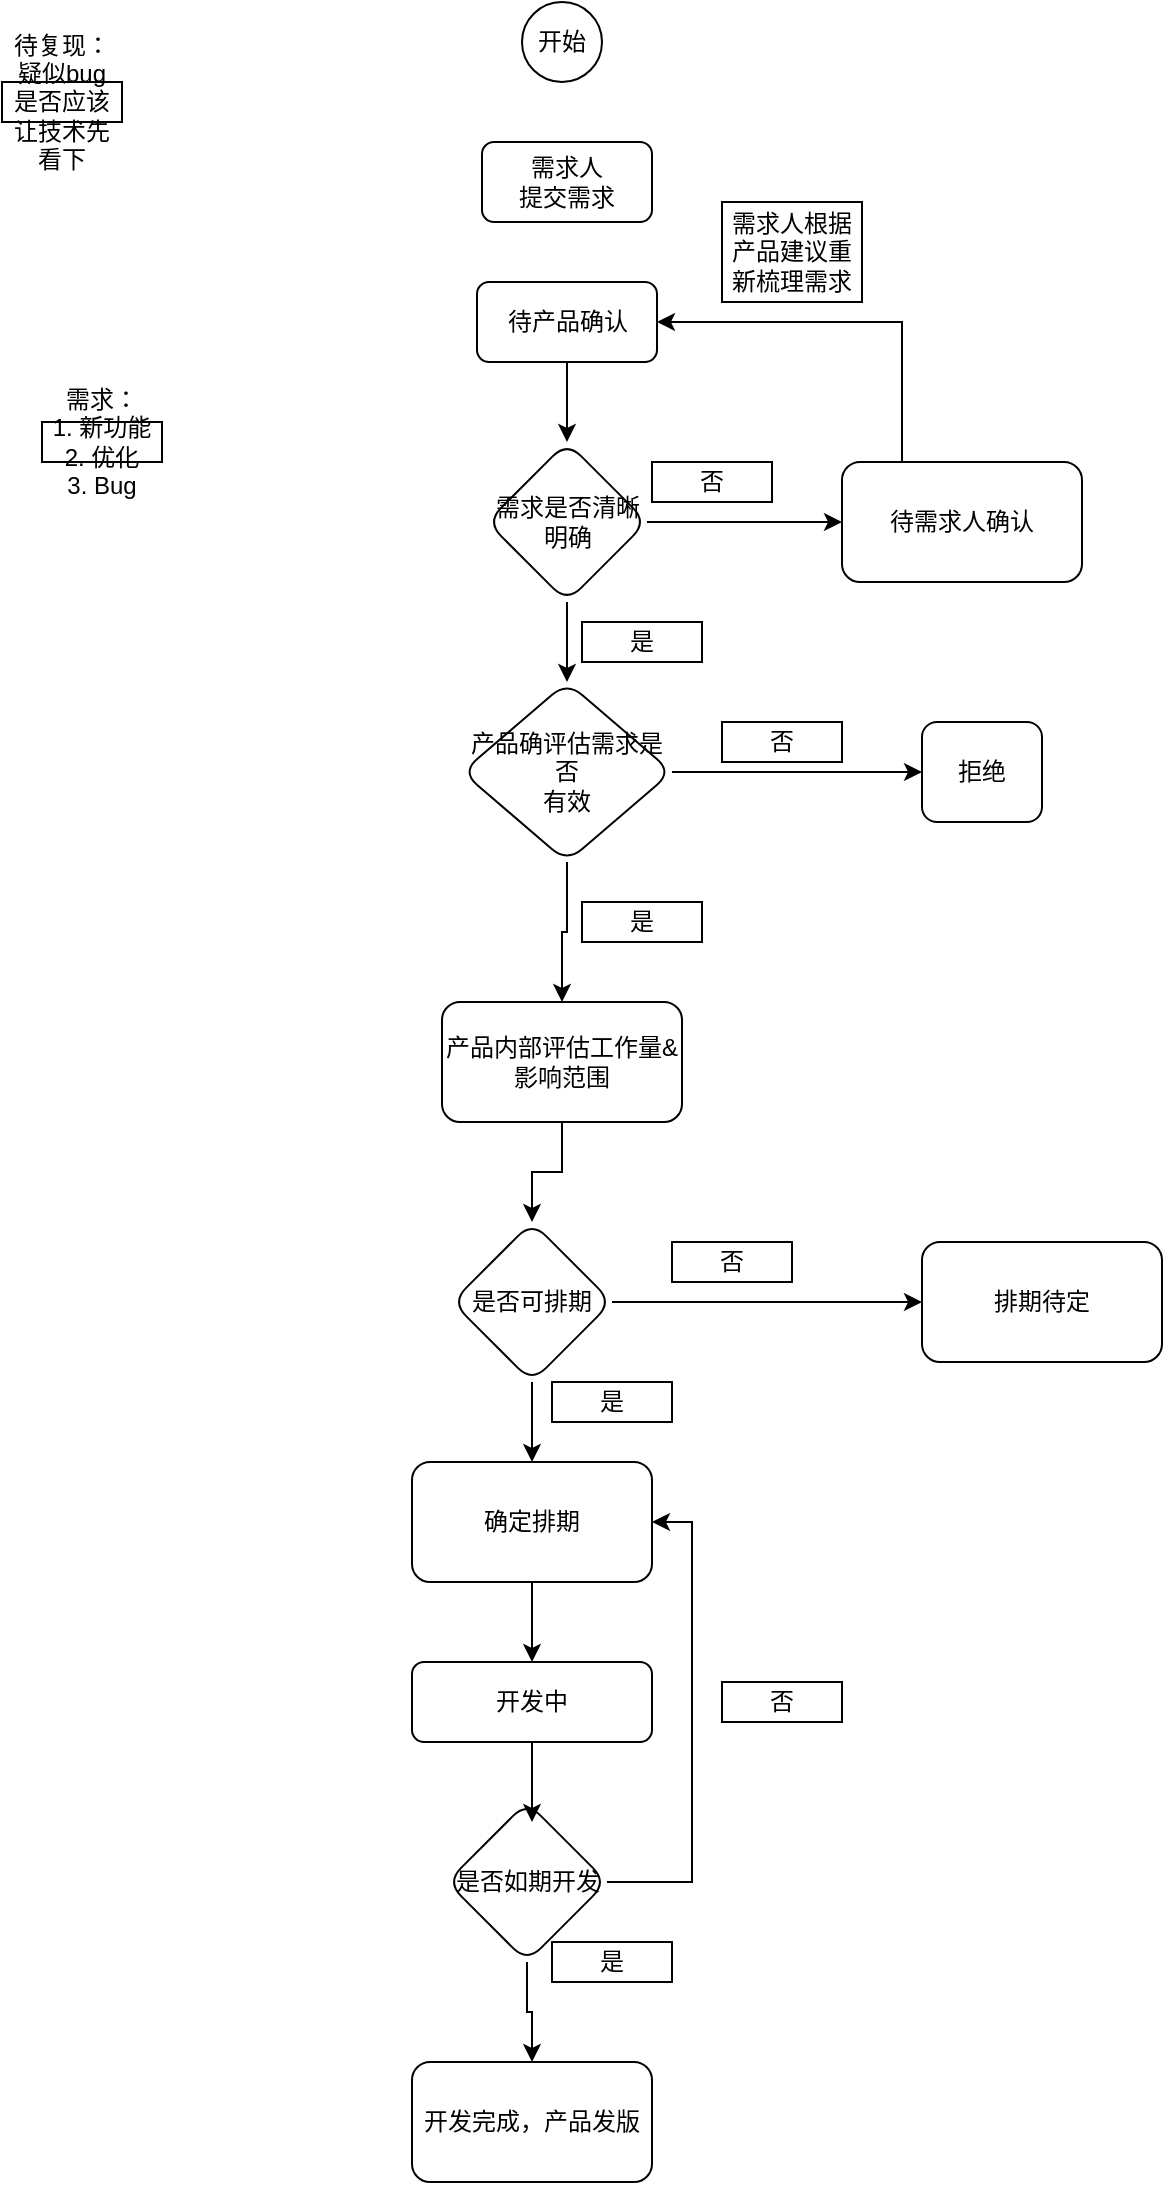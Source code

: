 <mxfile version="22.1.0" type="github">
  <diagram name="Page-1" id="NQk4FHPxa6d9a9Xzu11Q">
    <mxGraphModel dx="1138" dy="1694" grid="1" gridSize="10" guides="1" tooltips="1" connect="1" arrows="1" fold="1" page="1" pageScale="1" pageWidth="850" pageHeight="1100" math="0" shadow="0">
      <root>
        <mxCell id="0" />
        <mxCell id="1" parent="0" />
        <mxCell id="V_vyaaq5Ykr70dIOh13H-1" value="开始" style="ellipse;whiteSpace=wrap;html=1;aspect=fixed;" vertex="1" parent="1">
          <mxGeometry x="320" y="-10" width="40" height="40" as="geometry" />
        </mxCell>
        <mxCell id="V_vyaaq5Ykr70dIOh13H-40" value="" style="edgeStyle=orthogonalEdgeStyle;rounded=0;orthogonalLoop=1;jettySize=auto;html=1;" edge="1" parent="1" source="V_vyaaq5Ykr70dIOh13H-2" target="V_vyaaq5Ykr70dIOh13H-39">
          <mxGeometry relative="1" as="geometry" />
        </mxCell>
        <mxCell id="V_vyaaq5Ykr70dIOh13H-2" value="待产品确认" style="rounded=1;whiteSpace=wrap;html=1;" vertex="1" parent="1">
          <mxGeometry x="297.5" y="130" width="90" height="40" as="geometry" />
        </mxCell>
        <mxCell id="V_vyaaq5Ykr70dIOh13H-8" value="" style="edgeStyle=orthogonalEdgeStyle;rounded=0;orthogonalLoop=1;jettySize=auto;html=1;" edge="1" parent="1" source="V_vyaaq5Ykr70dIOh13H-4" target="V_vyaaq5Ykr70dIOh13H-7">
          <mxGeometry relative="1" as="geometry" />
        </mxCell>
        <mxCell id="V_vyaaq5Ykr70dIOh13H-11" value="" style="edgeStyle=orthogonalEdgeStyle;rounded=0;orthogonalLoop=1;jettySize=auto;html=1;" edge="1" parent="1" source="V_vyaaq5Ykr70dIOh13H-4" target="V_vyaaq5Ykr70dIOh13H-10">
          <mxGeometry relative="1" as="geometry" />
        </mxCell>
        <mxCell id="V_vyaaq5Ykr70dIOh13H-4" value="产品确评估需求是否&lt;br&gt;有效" style="rhombus;whiteSpace=wrap;html=1;rounded=1;" vertex="1" parent="1">
          <mxGeometry x="290" y="330" width="105" height="90" as="geometry" />
        </mxCell>
        <mxCell id="V_vyaaq5Ykr70dIOh13H-6" value="需求人&lt;br&gt;提交需求" style="rounded=1;whiteSpace=wrap;html=1;" vertex="1" parent="1">
          <mxGeometry x="300" y="60" width="85" height="40" as="geometry" />
        </mxCell>
        <mxCell id="V_vyaaq5Ykr70dIOh13H-15" value="" style="edgeStyle=orthogonalEdgeStyle;rounded=0;orthogonalLoop=1;jettySize=auto;html=1;" edge="1" parent="1" source="V_vyaaq5Ykr70dIOh13H-7" target="V_vyaaq5Ykr70dIOh13H-14">
          <mxGeometry relative="1" as="geometry" />
        </mxCell>
        <mxCell id="V_vyaaq5Ykr70dIOh13H-7" value="产品内部评估工作量&amp;amp;影响范围" style="rounded=1;whiteSpace=wrap;html=1;" vertex="1" parent="1">
          <mxGeometry x="280" y="490" width="120" height="60" as="geometry" />
        </mxCell>
        <mxCell id="V_vyaaq5Ykr70dIOh13H-9" value="是" style="rounded=0;whiteSpace=wrap;html=1;" vertex="1" parent="1">
          <mxGeometry x="350" y="440" width="60" height="20" as="geometry" />
        </mxCell>
        <mxCell id="V_vyaaq5Ykr70dIOh13H-10" value="拒绝" style="whiteSpace=wrap;html=1;rounded=1;" vertex="1" parent="1">
          <mxGeometry x="520" y="350" width="60" height="50" as="geometry" />
        </mxCell>
        <mxCell id="V_vyaaq5Ykr70dIOh13H-12" value="否" style="rounded=0;whiteSpace=wrap;html=1;" vertex="1" parent="1">
          <mxGeometry x="420" y="350" width="60" height="20" as="geometry" />
        </mxCell>
        <mxCell id="V_vyaaq5Ykr70dIOh13H-17" value="" style="edgeStyle=orthogonalEdgeStyle;rounded=0;orthogonalLoop=1;jettySize=auto;html=1;" edge="1" parent="1" source="V_vyaaq5Ykr70dIOh13H-14" target="V_vyaaq5Ykr70dIOh13H-16">
          <mxGeometry relative="1" as="geometry" />
        </mxCell>
        <mxCell id="V_vyaaq5Ykr70dIOh13H-20" value="" style="edgeStyle=orthogonalEdgeStyle;rounded=0;orthogonalLoop=1;jettySize=auto;html=1;" edge="1" parent="1" source="V_vyaaq5Ykr70dIOh13H-14" target="V_vyaaq5Ykr70dIOh13H-19">
          <mxGeometry relative="1" as="geometry" />
        </mxCell>
        <mxCell id="V_vyaaq5Ykr70dIOh13H-14" value="是否可排期" style="rhombus;whiteSpace=wrap;html=1;rounded=1;" vertex="1" parent="1">
          <mxGeometry x="285" y="600" width="80" height="80" as="geometry" />
        </mxCell>
        <mxCell id="V_vyaaq5Ykr70dIOh13H-16" value="排期待定" style="whiteSpace=wrap;html=1;rounded=1;" vertex="1" parent="1">
          <mxGeometry x="520" y="610" width="120" height="60" as="geometry" />
        </mxCell>
        <mxCell id="V_vyaaq5Ykr70dIOh13H-18" value="否" style="rounded=0;whiteSpace=wrap;html=1;" vertex="1" parent="1">
          <mxGeometry x="395" y="610" width="60" height="20" as="geometry" />
        </mxCell>
        <mxCell id="V_vyaaq5Ykr70dIOh13H-49" value="" style="edgeStyle=orthogonalEdgeStyle;rounded=0;orthogonalLoop=1;jettySize=auto;html=1;" edge="1" parent="1" source="V_vyaaq5Ykr70dIOh13H-19" target="V_vyaaq5Ykr70dIOh13H-48">
          <mxGeometry relative="1" as="geometry" />
        </mxCell>
        <mxCell id="V_vyaaq5Ykr70dIOh13H-19" value="确定排期" style="rounded=1;whiteSpace=wrap;html=1;" vertex="1" parent="1">
          <mxGeometry x="265" y="720" width="120" height="60" as="geometry" />
        </mxCell>
        <mxCell id="V_vyaaq5Ykr70dIOh13H-23" value="是" style="rounded=0;whiteSpace=wrap;html=1;" vertex="1" parent="1">
          <mxGeometry x="335" y="680" width="60" height="20" as="geometry" />
        </mxCell>
        <mxCell id="V_vyaaq5Ykr70dIOh13H-30" value="" style="edgeStyle=orthogonalEdgeStyle;rounded=0;orthogonalLoop=1;jettySize=auto;html=1;entryX=1;entryY=0.5;entryDx=0;entryDy=0;" edge="1" parent="1" source="V_vyaaq5Ykr70dIOh13H-27" target="V_vyaaq5Ykr70dIOh13H-19">
          <mxGeometry relative="1" as="geometry">
            <Array as="points">
              <mxPoint x="405" y="930" />
              <mxPoint x="405" y="750" />
            </Array>
          </mxGeometry>
        </mxCell>
        <mxCell id="V_vyaaq5Ykr70dIOh13H-32" value="" style="edgeStyle=orthogonalEdgeStyle;rounded=0;orthogonalLoop=1;jettySize=auto;html=1;" edge="1" parent="1" source="V_vyaaq5Ykr70dIOh13H-27" target="V_vyaaq5Ykr70dIOh13H-31">
          <mxGeometry relative="1" as="geometry" />
        </mxCell>
        <mxCell id="V_vyaaq5Ykr70dIOh13H-27" value="是否如期开发" style="rhombus;whiteSpace=wrap;html=1;rounded=1;" vertex="1" parent="1">
          <mxGeometry x="282.5" y="890" width="80" height="80" as="geometry" />
        </mxCell>
        <mxCell id="V_vyaaq5Ykr70dIOh13H-31" value="开发完成，产品发版" style="rounded=1;whiteSpace=wrap;html=1;" vertex="1" parent="1">
          <mxGeometry x="265" y="1020" width="120" height="60" as="geometry" />
        </mxCell>
        <mxCell id="V_vyaaq5Ykr70dIOh13H-33" value="否" style="rounded=0;whiteSpace=wrap;html=1;" vertex="1" parent="1">
          <mxGeometry x="420" y="830" width="60" height="20" as="geometry" />
        </mxCell>
        <mxCell id="V_vyaaq5Ykr70dIOh13H-34" value="是" style="rounded=0;whiteSpace=wrap;html=1;" vertex="1" parent="1">
          <mxGeometry x="335" y="960" width="60" height="20" as="geometry" />
        </mxCell>
        <mxCell id="V_vyaaq5Ykr70dIOh13H-41" value="" style="edgeStyle=orthogonalEdgeStyle;rounded=0;orthogonalLoop=1;jettySize=auto;html=1;" edge="1" parent="1" source="V_vyaaq5Ykr70dIOh13H-39" target="V_vyaaq5Ykr70dIOh13H-4">
          <mxGeometry relative="1" as="geometry" />
        </mxCell>
        <mxCell id="V_vyaaq5Ykr70dIOh13H-43" value="" style="edgeStyle=orthogonalEdgeStyle;rounded=0;orthogonalLoop=1;jettySize=auto;html=1;" edge="1" parent="1" source="V_vyaaq5Ykr70dIOh13H-39" target="V_vyaaq5Ykr70dIOh13H-42">
          <mxGeometry relative="1" as="geometry" />
        </mxCell>
        <mxCell id="V_vyaaq5Ykr70dIOh13H-39" value="需求是否清晰明确" style="rhombus;whiteSpace=wrap;html=1;rounded=1;" vertex="1" parent="1">
          <mxGeometry x="302.5" y="210" width="80" height="80" as="geometry" />
        </mxCell>
        <mxCell id="V_vyaaq5Ykr70dIOh13H-45" style="edgeStyle=orthogonalEdgeStyle;rounded=0;orthogonalLoop=1;jettySize=auto;html=1;entryX=1;entryY=0.5;entryDx=0;entryDy=0;" edge="1" parent="1" source="V_vyaaq5Ykr70dIOh13H-42" target="V_vyaaq5Ykr70dIOh13H-2">
          <mxGeometry relative="1" as="geometry">
            <Array as="points">
              <mxPoint x="510" y="150" />
            </Array>
          </mxGeometry>
        </mxCell>
        <mxCell id="V_vyaaq5Ykr70dIOh13H-42" value="待需求人确认" style="whiteSpace=wrap;html=1;rounded=1;" vertex="1" parent="1">
          <mxGeometry x="480" y="220" width="120" height="60" as="geometry" />
        </mxCell>
        <mxCell id="V_vyaaq5Ykr70dIOh13H-44" value="否" style="rounded=0;whiteSpace=wrap;html=1;" vertex="1" parent="1">
          <mxGeometry x="385" y="220" width="60" height="20" as="geometry" />
        </mxCell>
        <mxCell id="V_vyaaq5Ykr70dIOh13H-46" value="需求人根据产品建议重新梳理需求" style="rounded=0;whiteSpace=wrap;html=1;" vertex="1" parent="1">
          <mxGeometry x="420" y="90" width="70" height="50" as="geometry" />
        </mxCell>
        <mxCell id="V_vyaaq5Ykr70dIOh13H-47" value="是" style="rounded=0;whiteSpace=wrap;html=1;" vertex="1" parent="1">
          <mxGeometry x="350" y="300" width="60" height="20" as="geometry" />
        </mxCell>
        <mxCell id="V_vyaaq5Ykr70dIOh13H-51" value="" style="edgeStyle=orthogonalEdgeStyle;rounded=0;orthogonalLoop=1;jettySize=auto;html=1;" edge="1" parent="1" source="V_vyaaq5Ykr70dIOh13H-48">
          <mxGeometry relative="1" as="geometry">
            <mxPoint x="325" y="900" as="targetPoint" />
          </mxGeometry>
        </mxCell>
        <mxCell id="V_vyaaq5Ykr70dIOh13H-48" value="开发中" style="rounded=1;whiteSpace=wrap;html=1;" vertex="1" parent="1">
          <mxGeometry x="265" y="820" width="120" height="40" as="geometry" />
        </mxCell>
        <mxCell id="V_vyaaq5Ykr70dIOh13H-54" value="需求：&lt;br&gt;1. 新功能&lt;br&gt;2. 优化&lt;br&gt;3. Bug" style="rounded=0;whiteSpace=wrap;html=1;" vertex="1" parent="1">
          <mxGeometry x="80" y="200" width="60" height="20" as="geometry" />
        </mxCell>
        <mxCell id="V_vyaaq5Ykr70dIOh13H-55" value="待复现：疑似bug 是否应该让技术先看下" style="rounded=0;whiteSpace=wrap;html=1;" vertex="1" parent="1">
          <mxGeometry x="60" y="30" width="60" height="20" as="geometry" />
        </mxCell>
      </root>
    </mxGraphModel>
  </diagram>
</mxfile>
